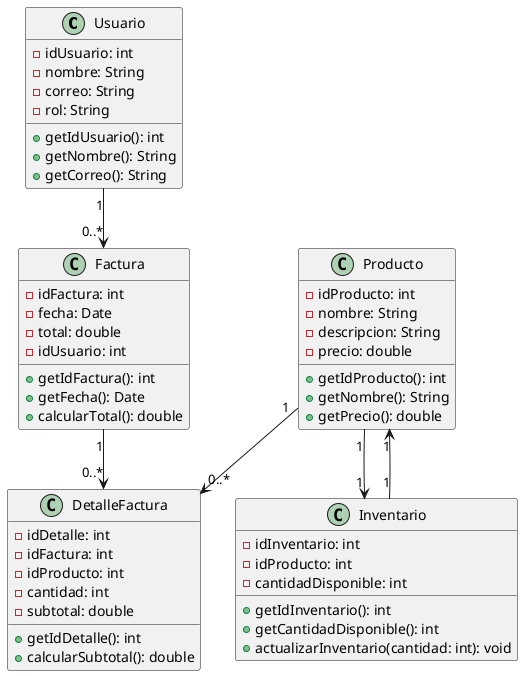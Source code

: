 @startuml diagrama de uso
class Usuario {
    - idUsuario: int
    - nombre: String
    - correo: String
    - rol: String
    + getIdUsuario(): int
    + getNombre(): String
    + getCorreo(): String
}

class Producto {
    - idProducto: int
    - nombre: String
    - descripcion: String
    - precio: double
    + getIdProducto(): int
    + getNombre(): String
    + getPrecio(): double
}

class Inventario {
    - idInventario: int
    - idProducto: int
    - cantidadDisponible: int
    + getIdInventario(): int
    + getCantidadDisponible(): int
    + actualizarInventario(cantidad: int): void
}

class Factura {
    - idFactura: int
    - fecha: Date
    - total: double
    - idUsuario: int
    + getIdFactura(): int
    + getFecha(): Date
    + calcularTotal(): double
}

class DetalleFactura {
    - idDetalle: int
    - idFactura: int
    - idProducto: int
    - cantidad: int
    - subtotal: double
    + getIdDetalle(): int
    + calcularSubtotal(): double
}

Usuario "1" --> "0..*" Factura 
Factura "1" --> "0..*" DetalleFactura 
Producto "1" --> "0..*" DetalleFactura 
Producto "1" --> "1" Inventario 
Inventario "1" --> "1" Producto 
@enduml
